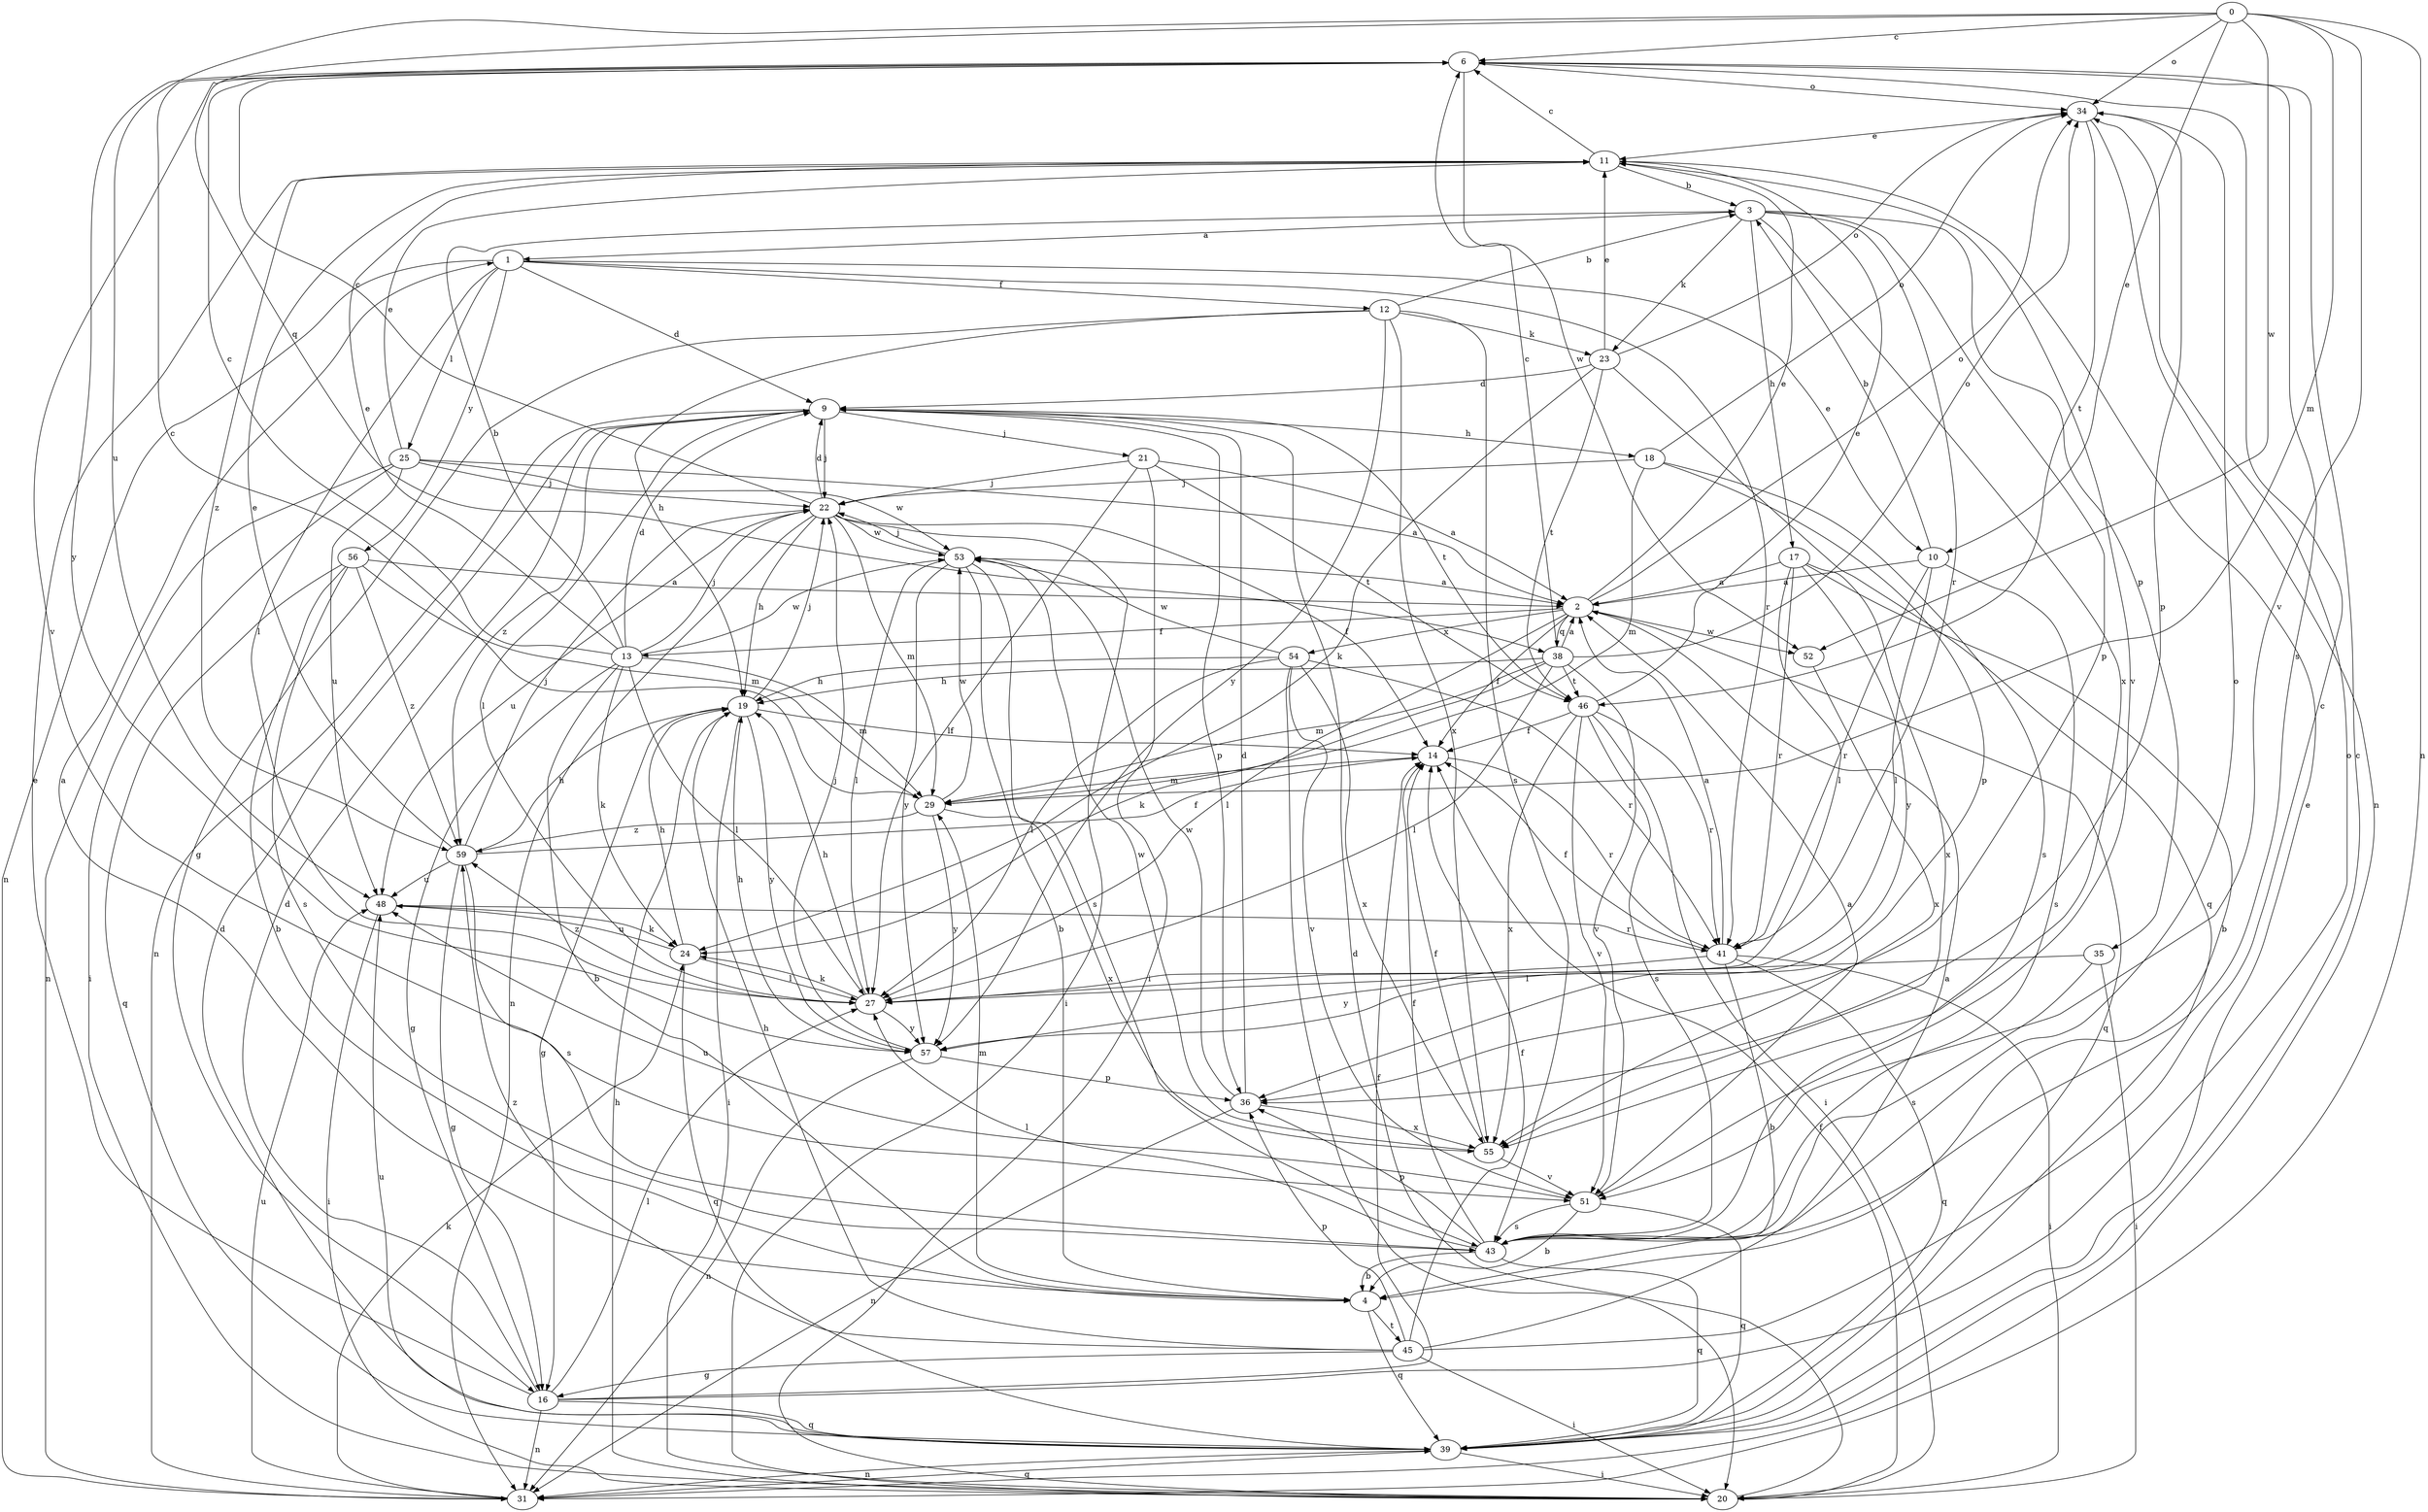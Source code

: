strict digraph  {
0;
1;
2;
3;
4;
6;
9;
10;
11;
12;
13;
14;
16;
17;
18;
19;
20;
21;
22;
23;
24;
25;
27;
29;
31;
34;
35;
36;
38;
39;
41;
43;
45;
46;
48;
51;
52;
53;
54;
55;
56;
57;
59;
0 -> 6  [label=c];
0 -> 10  [label=e];
0 -> 29  [label=m];
0 -> 31  [label=n];
0 -> 34  [label=o];
0 -> 38  [label=q];
0 -> 48  [label=u];
0 -> 51  [label=v];
0 -> 52  [label=w];
1 -> 9  [label=d];
1 -> 10  [label=e];
1 -> 12  [label=f];
1 -> 25  [label=l];
1 -> 27  [label=l];
1 -> 31  [label=n];
1 -> 41  [label=r];
1 -> 56  [label=y];
2 -> 11  [label=e];
2 -> 13  [label=f];
2 -> 14  [label=f];
2 -> 27  [label=l];
2 -> 34  [label=o];
2 -> 38  [label=q];
2 -> 39  [label=q];
2 -> 52  [label=w];
2 -> 54  [label=x];
3 -> 1  [label=a];
3 -> 17  [label=h];
3 -> 23  [label=k];
3 -> 35  [label=p];
3 -> 36  [label=p];
3 -> 41  [label=r];
3 -> 55  [label=x];
4 -> 1  [label=a];
4 -> 29  [label=m];
4 -> 39  [label=q];
4 -> 45  [label=t];
6 -> 34  [label=o];
6 -> 43  [label=s];
6 -> 51  [label=v];
6 -> 52  [label=w];
6 -> 57  [label=y];
9 -> 18  [label=h];
9 -> 21  [label=j];
9 -> 22  [label=j];
9 -> 27  [label=l];
9 -> 31  [label=n];
9 -> 36  [label=p];
9 -> 46  [label=t];
9 -> 59  [label=z];
10 -> 2  [label=a];
10 -> 3  [label=b];
10 -> 27  [label=l];
10 -> 41  [label=r];
10 -> 43  [label=s];
11 -> 3  [label=b];
11 -> 6  [label=c];
11 -> 51  [label=v];
11 -> 59  [label=z];
12 -> 3  [label=b];
12 -> 16  [label=g];
12 -> 19  [label=h];
12 -> 23  [label=k];
12 -> 43  [label=s];
12 -> 55  [label=x];
12 -> 57  [label=y];
13 -> 3  [label=b];
13 -> 4  [label=b];
13 -> 6  [label=c];
13 -> 9  [label=d];
13 -> 11  [label=e];
13 -> 16  [label=g];
13 -> 22  [label=j];
13 -> 24  [label=k];
13 -> 27  [label=l];
13 -> 29  [label=m];
13 -> 53  [label=w];
14 -> 29  [label=m];
14 -> 41  [label=r];
16 -> 9  [label=d];
16 -> 11  [label=e];
16 -> 14  [label=f];
16 -> 27  [label=l];
16 -> 31  [label=n];
16 -> 34  [label=o];
16 -> 39  [label=q];
17 -> 2  [label=a];
17 -> 4  [label=b];
17 -> 27  [label=l];
17 -> 41  [label=r];
17 -> 55  [label=x];
17 -> 57  [label=y];
18 -> 22  [label=j];
18 -> 29  [label=m];
18 -> 34  [label=o];
18 -> 36  [label=p];
18 -> 43  [label=s];
19 -> 14  [label=f];
19 -> 16  [label=g];
19 -> 20  [label=i];
19 -> 22  [label=j];
19 -> 57  [label=y];
20 -> 9  [label=d];
20 -> 14  [label=f];
20 -> 19  [label=h];
21 -> 2  [label=a];
21 -> 20  [label=i];
21 -> 22  [label=j];
21 -> 27  [label=l];
21 -> 46  [label=t];
22 -> 6  [label=c];
22 -> 9  [label=d];
22 -> 14  [label=f];
22 -> 19  [label=h];
22 -> 20  [label=i];
22 -> 29  [label=m];
22 -> 31  [label=n];
22 -> 48  [label=u];
22 -> 53  [label=w];
23 -> 9  [label=d];
23 -> 11  [label=e];
23 -> 24  [label=k];
23 -> 34  [label=o];
23 -> 39  [label=q];
23 -> 46  [label=t];
24 -> 19  [label=h];
24 -> 27  [label=l];
24 -> 39  [label=q];
24 -> 48  [label=u];
25 -> 2  [label=a];
25 -> 11  [label=e];
25 -> 20  [label=i];
25 -> 22  [label=j];
25 -> 31  [label=n];
25 -> 48  [label=u];
25 -> 53  [label=w];
27 -> 19  [label=h];
27 -> 24  [label=k];
27 -> 57  [label=y];
27 -> 59  [label=z];
29 -> 6  [label=c];
29 -> 53  [label=w];
29 -> 55  [label=x];
29 -> 57  [label=y];
29 -> 59  [label=z];
31 -> 24  [label=k];
31 -> 39  [label=q];
31 -> 48  [label=u];
34 -> 11  [label=e];
34 -> 31  [label=n];
34 -> 36  [label=p];
34 -> 46  [label=t];
35 -> 20  [label=i];
35 -> 27  [label=l];
35 -> 43  [label=s];
36 -> 9  [label=d];
36 -> 31  [label=n];
36 -> 53  [label=w];
36 -> 55  [label=x];
38 -> 2  [label=a];
38 -> 6  [label=c];
38 -> 19  [label=h];
38 -> 24  [label=k];
38 -> 27  [label=l];
38 -> 29  [label=m];
38 -> 34  [label=o];
38 -> 46  [label=t];
38 -> 51  [label=v];
39 -> 6  [label=c];
39 -> 9  [label=d];
39 -> 11  [label=e];
39 -> 20  [label=i];
39 -> 31  [label=n];
39 -> 48  [label=u];
41 -> 2  [label=a];
41 -> 4  [label=b];
41 -> 14  [label=f];
41 -> 20  [label=i];
41 -> 39  [label=q];
41 -> 57  [label=y];
43 -> 4  [label=b];
43 -> 14  [label=f];
43 -> 27  [label=l];
43 -> 34  [label=o];
43 -> 36  [label=p];
43 -> 39  [label=q];
45 -> 2  [label=a];
45 -> 6  [label=c];
45 -> 14  [label=f];
45 -> 16  [label=g];
45 -> 19  [label=h];
45 -> 20  [label=i];
45 -> 36  [label=p];
45 -> 59  [label=z];
46 -> 11  [label=e];
46 -> 14  [label=f];
46 -> 20  [label=i];
46 -> 41  [label=r];
46 -> 43  [label=s];
46 -> 51  [label=v];
46 -> 55  [label=x];
48 -> 20  [label=i];
48 -> 24  [label=k];
48 -> 41  [label=r];
51 -> 2  [label=a];
51 -> 4  [label=b];
51 -> 39  [label=q];
51 -> 43  [label=s];
51 -> 48  [label=u];
52 -> 55  [label=x];
53 -> 2  [label=a];
53 -> 4  [label=b];
53 -> 22  [label=j];
53 -> 27  [label=l];
53 -> 43  [label=s];
53 -> 57  [label=y];
54 -> 19  [label=h];
54 -> 20  [label=i];
54 -> 27  [label=l];
54 -> 41  [label=r];
54 -> 51  [label=v];
54 -> 53  [label=w];
54 -> 55  [label=x];
55 -> 14  [label=f];
55 -> 51  [label=v];
55 -> 53  [label=w];
56 -> 2  [label=a];
56 -> 4  [label=b];
56 -> 29  [label=m];
56 -> 39  [label=q];
56 -> 43  [label=s];
56 -> 59  [label=z];
57 -> 19  [label=h];
57 -> 22  [label=j];
57 -> 31  [label=n];
57 -> 36  [label=p];
59 -> 11  [label=e];
59 -> 14  [label=f];
59 -> 16  [label=g];
59 -> 19  [label=h];
59 -> 22  [label=j];
59 -> 43  [label=s];
59 -> 48  [label=u];
}
